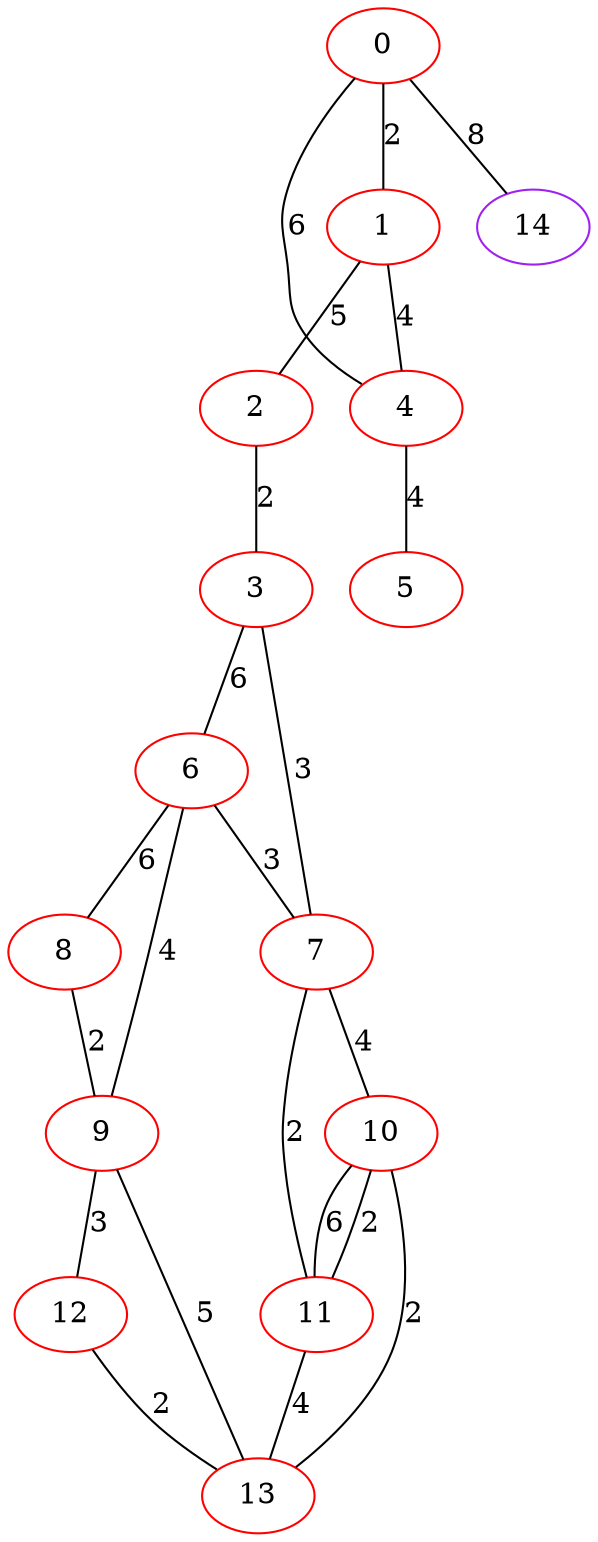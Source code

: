 graph "" {
0 [color=red, weight=1];
1 [color=red, weight=1];
2 [color=red, weight=1];
3 [color=red, weight=1];
4 [color=red, weight=1];
5 [color=red, weight=1];
6 [color=red, weight=1];
7 [color=red, weight=1];
8 [color=red, weight=1];
9 [color=red, weight=1];
10 [color=red, weight=1];
11 [color=red, weight=1];
12 [color=red, weight=1];
13 [color=red, weight=1];
14 [color=purple, weight=4];
0 -- 1  [key=0, label=2];
0 -- 4  [key=0, label=6];
0 -- 14  [key=0, label=8];
1 -- 2  [key=0, label=5];
1 -- 4  [key=0, label=4];
2 -- 3  [key=0, label=2];
3 -- 6  [key=0, label=6];
3 -- 7  [key=0, label=3];
4 -- 5  [key=0, label=4];
6 -- 8  [key=0, label=6];
6 -- 9  [key=0, label=4];
6 -- 7  [key=0, label=3];
7 -- 11  [key=0, label=2];
7 -- 10  [key=0, label=4];
8 -- 9  [key=0, label=2];
9 -- 12  [key=0, label=3];
9 -- 13  [key=0, label=5];
10 -- 11  [key=0, label=2];
10 -- 11  [key=1, label=6];
10 -- 13  [key=0, label=2];
11 -- 13  [key=0, label=4];
12 -- 13  [key=0, label=2];
}
